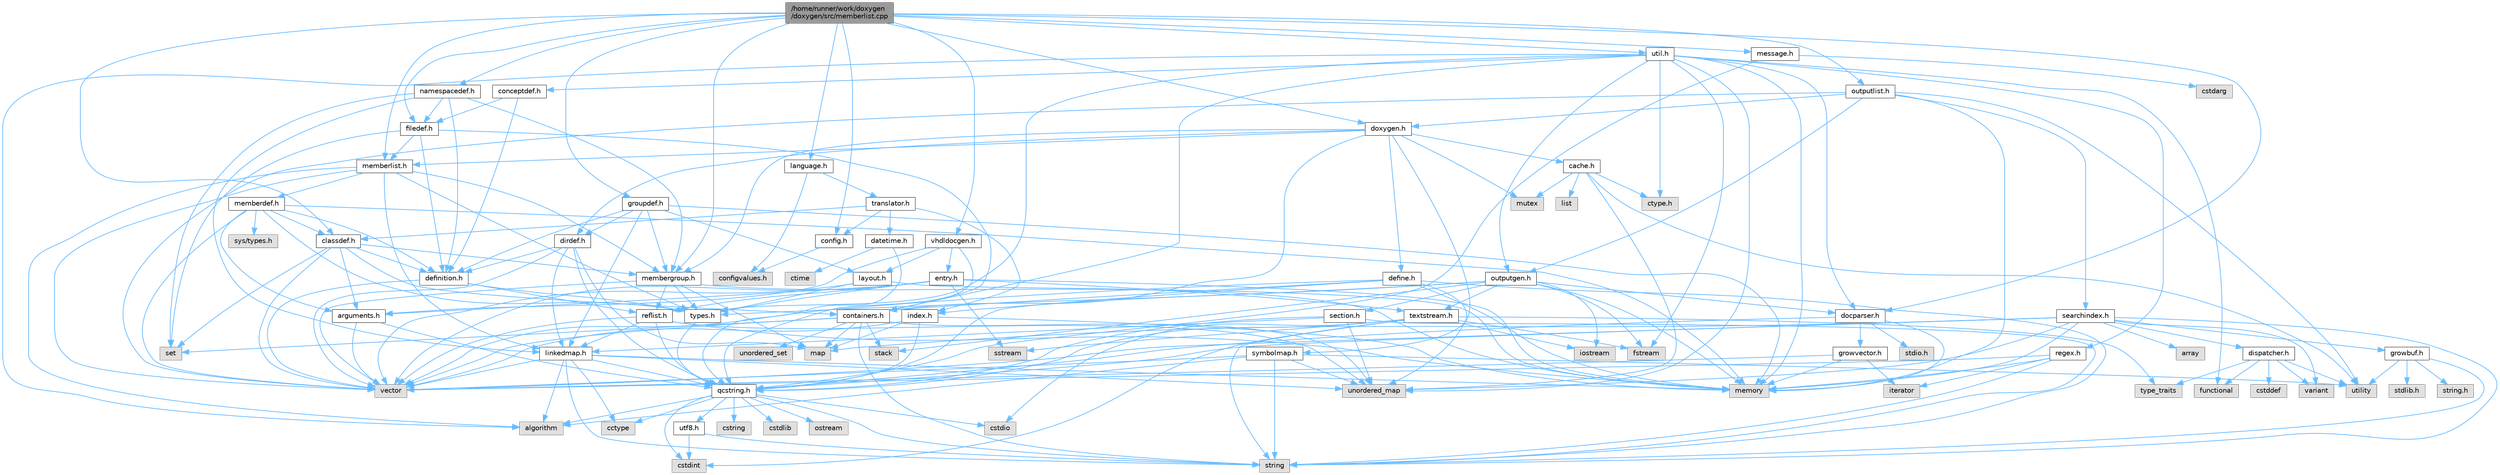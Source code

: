 digraph "/home/runner/work/doxygen/doxygen/src/memberlist.cpp"
{
 // INTERACTIVE_SVG=YES
 // LATEX_PDF_SIZE
  bgcolor="transparent";
  edge [fontname=Helvetica,fontsize=10,labelfontname=Helvetica,labelfontsize=10];
  node [fontname=Helvetica,fontsize=10,shape=box,height=0.2,width=0.4];
  Node1 [label="/home/runner/work/doxygen\l/doxygen/src/memberlist.cpp",height=0.2,width=0.4,color="gray40", fillcolor="grey60", style="filled", fontcolor="black",tooltip=" "];
  Node1 -> Node2 [color="steelblue1",style="solid"];
  Node2 [label="memberlist.h",height=0.2,width=0.4,color="grey40", fillcolor="white", style="filled",URL="$dd/d78/memberlist_8h.html",tooltip=" "];
  Node2 -> Node3 [color="steelblue1",style="solid"];
  Node3 [label="vector",height=0.2,width=0.4,color="grey60", fillcolor="#E0E0E0", style="filled",tooltip=" "];
  Node2 -> Node4 [color="steelblue1",style="solid"];
  Node4 [label="algorithm",height=0.2,width=0.4,color="grey60", fillcolor="#E0E0E0", style="filled",tooltip=" "];
  Node2 -> Node5 [color="steelblue1",style="solid"];
  Node5 [label="memberdef.h",height=0.2,width=0.4,color="grey40", fillcolor="white", style="filled",URL="$d4/d46/memberdef_8h.html",tooltip=" "];
  Node5 -> Node3 [color="steelblue1",style="solid"];
  Node5 -> Node6 [color="steelblue1",style="solid"];
  Node6 [label="memory",height=0.2,width=0.4,color="grey60", fillcolor="#E0E0E0", style="filled",tooltip=" "];
  Node5 -> Node7 [color="steelblue1",style="solid"];
  Node7 [label="sys/types.h",height=0.2,width=0.4,color="grey60", fillcolor="#E0E0E0", style="filled",tooltip=" "];
  Node5 -> Node8 [color="steelblue1",style="solid"];
  Node8 [label="types.h",height=0.2,width=0.4,color="grey40", fillcolor="white", style="filled",URL="$d9/d49/types_8h.html",tooltip="This file contains a number of basic enums and types."];
  Node8 -> Node9 [color="steelblue1",style="solid"];
  Node9 [label="qcstring.h",height=0.2,width=0.4,color="grey40", fillcolor="white", style="filled",URL="$d7/d5c/qcstring_8h.html",tooltip=" "];
  Node9 -> Node10 [color="steelblue1",style="solid"];
  Node10 [label="string",height=0.2,width=0.4,color="grey60", fillcolor="#E0E0E0", style="filled",tooltip=" "];
  Node9 -> Node4 [color="steelblue1",style="solid"];
  Node9 -> Node11 [color="steelblue1",style="solid"];
  Node11 [label="cctype",height=0.2,width=0.4,color="grey60", fillcolor="#E0E0E0", style="filled",tooltip=" "];
  Node9 -> Node12 [color="steelblue1",style="solid"];
  Node12 [label="cstring",height=0.2,width=0.4,color="grey60", fillcolor="#E0E0E0", style="filled",tooltip=" "];
  Node9 -> Node13 [color="steelblue1",style="solid"];
  Node13 [label="cstdio",height=0.2,width=0.4,color="grey60", fillcolor="#E0E0E0", style="filled",tooltip=" "];
  Node9 -> Node14 [color="steelblue1",style="solid"];
  Node14 [label="cstdlib",height=0.2,width=0.4,color="grey60", fillcolor="#E0E0E0", style="filled",tooltip=" "];
  Node9 -> Node15 [color="steelblue1",style="solid"];
  Node15 [label="cstdint",height=0.2,width=0.4,color="grey60", fillcolor="#E0E0E0", style="filled",tooltip=" "];
  Node9 -> Node16 [color="steelblue1",style="solid"];
  Node16 [label="ostream",height=0.2,width=0.4,color="grey60", fillcolor="#E0E0E0", style="filled",tooltip=" "];
  Node9 -> Node17 [color="steelblue1",style="solid"];
  Node17 [label="utf8.h",height=0.2,width=0.4,color="grey40", fillcolor="white", style="filled",URL="$db/d7c/utf8_8h.html",tooltip="Various UTF8 related helper functions."];
  Node17 -> Node15 [color="steelblue1",style="solid"];
  Node17 -> Node10 [color="steelblue1",style="solid"];
  Node5 -> Node18 [color="steelblue1",style="solid"];
  Node18 [label="definition.h",height=0.2,width=0.4,color="grey40", fillcolor="white", style="filled",URL="$df/da1/definition_8h.html",tooltip=" "];
  Node18 -> Node3 [color="steelblue1",style="solid"];
  Node18 -> Node8 [color="steelblue1",style="solid"];
  Node18 -> Node19 [color="steelblue1",style="solid"];
  Node19 [label="reflist.h",height=0.2,width=0.4,color="grey40", fillcolor="white", style="filled",URL="$d1/d02/reflist_8h.html",tooltip=" "];
  Node19 -> Node3 [color="steelblue1",style="solid"];
  Node19 -> Node20 [color="steelblue1",style="solid"];
  Node20 [label="unordered_map",height=0.2,width=0.4,color="grey60", fillcolor="#E0E0E0", style="filled",tooltip=" "];
  Node19 -> Node6 [color="steelblue1",style="solid"];
  Node19 -> Node9 [color="steelblue1",style="solid"];
  Node19 -> Node21 [color="steelblue1",style="solid"];
  Node21 [label="linkedmap.h",height=0.2,width=0.4,color="grey40", fillcolor="white", style="filled",URL="$da/de1/linkedmap_8h.html",tooltip=" "];
  Node21 -> Node20 [color="steelblue1",style="solid"];
  Node21 -> Node3 [color="steelblue1",style="solid"];
  Node21 -> Node6 [color="steelblue1",style="solid"];
  Node21 -> Node10 [color="steelblue1",style="solid"];
  Node21 -> Node4 [color="steelblue1",style="solid"];
  Node21 -> Node11 [color="steelblue1",style="solid"];
  Node21 -> Node9 [color="steelblue1",style="solid"];
  Node5 -> Node22 [color="steelblue1",style="solid"];
  Node22 [label="arguments.h",height=0.2,width=0.4,color="grey40", fillcolor="white", style="filled",URL="$df/d9b/arguments_8h.html",tooltip=" "];
  Node22 -> Node3 [color="steelblue1",style="solid"];
  Node22 -> Node9 [color="steelblue1",style="solid"];
  Node5 -> Node23 [color="steelblue1",style="solid"];
  Node23 [label="classdef.h",height=0.2,width=0.4,color="grey40", fillcolor="white", style="filled",URL="$d1/da6/classdef_8h.html",tooltip=" "];
  Node23 -> Node3 [color="steelblue1",style="solid"];
  Node23 -> Node24 [color="steelblue1",style="solid"];
  Node24 [label="set",height=0.2,width=0.4,color="grey60", fillcolor="#E0E0E0", style="filled",tooltip=" "];
  Node23 -> Node25 [color="steelblue1",style="solid"];
  Node25 [label="containers.h",height=0.2,width=0.4,color="grey40", fillcolor="white", style="filled",URL="$d5/d75/containers_8h.html",tooltip=" "];
  Node25 -> Node3 [color="steelblue1",style="solid"];
  Node25 -> Node10 [color="steelblue1",style="solid"];
  Node25 -> Node24 [color="steelblue1",style="solid"];
  Node25 -> Node26 [color="steelblue1",style="solid"];
  Node26 [label="map",height=0.2,width=0.4,color="grey60", fillcolor="#E0E0E0", style="filled",tooltip=" "];
  Node25 -> Node27 [color="steelblue1",style="solid"];
  Node27 [label="unordered_set",height=0.2,width=0.4,color="grey60", fillcolor="#E0E0E0", style="filled",tooltip=" "];
  Node25 -> Node20 [color="steelblue1",style="solid"];
  Node25 -> Node28 [color="steelblue1",style="solid"];
  Node28 [label="stack",height=0.2,width=0.4,color="grey60", fillcolor="#E0E0E0", style="filled",tooltip=" "];
  Node23 -> Node18 [color="steelblue1",style="solid"];
  Node23 -> Node22 [color="steelblue1",style="solid"];
  Node23 -> Node29 [color="steelblue1",style="solid"];
  Node29 [label="membergroup.h",height=0.2,width=0.4,color="grey40", fillcolor="white", style="filled",URL="$d9/d11/membergroup_8h.html",tooltip=" "];
  Node29 -> Node3 [color="steelblue1",style="solid"];
  Node29 -> Node26 [color="steelblue1",style="solid"];
  Node29 -> Node6 [color="steelblue1",style="solid"];
  Node29 -> Node8 [color="steelblue1",style="solid"];
  Node29 -> Node19 [color="steelblue1",style="solid"];
  Node2 -> Node21 [color="steelblue1",style="solid"];
  Node2 -> Node8 [color="steelblue1",style="solid"];
  Node2 -> Node29 [color="steelblue1",style="solid"];
  Node1 -> Node23 [color="steelblue1",style="solid"];
  Node1 -> Node30 [color="steelblue1",style="solid"];
  Node30 [label="message.h",height=0.2,width=0.4,color="grey40", fillcolor="white", style="filled",URL="$d2/d0d/message_8h.html",tooltip=" "];
  Node30 -> Node31 [color="steelblue1",style="solid"];
  Node31 [label="cstdarg",height=0.2,width=0.4,color="grey60", fillcolor="#E0E0E0", style="filled",tooltip=" "];
  Node30 -> Node9 [color="steelblue1",style="solid"];
  Node1 -> Node32 [color="steelblue1",style="solid"];
  Node32 [label="util.h",height=0.2,width=0.4,color="grey40", fillcolor="white", style="filled",URL="$d8/d3c/util_8h.html",tooltip="A bunch of utility functions."];
  Node32 -> Node6 [color="steelblue1",style="solid"];
  Node32 -> Node20 [color="steelblue1",style="solid"];
  Node32 -> Node4 [color="steelblue1",style="solid"];
  Node32 -> Node33 [color="steelblue1",style="solid"];
  Node33 [label="functional",height=0.2,width=0.4,color="grey60", fillcolor="#E0E0E0", style="filled",tooltip=" "];
  Node32 -> Node34 [color="steelblue1",style="solid"];
  Node34 [label="fstream",height=0.2,width=0.4,color="grey60", fillcolor="#E0E0E0", style="filled",tooltip=" "];
  Node32 -> Node35 [color="steelblue1",style="solid"];
  Node35 [label="ctype.h",height=0.2,width=0.4,color="grey60", fillcolor="#E0E0E0", style="filled",tooltip=" "];
  Node32 -> Node8 [color="steelblue1",style="solid"];
  Node32 -> Node36 [color="steelblue1",style="solid"];
  Node36 [label="docparser.h",height=0.2,width=0.4,color="grey40", fillcolor="white", style="filled",URL="$de/d9c/docparser_8h.html",tooltip=" "];
  Node36 -> Node37 [color="steelblue1",style="solid"];
  Node37 [label="stdio.h",height=0.2,width=0.4,color="grey60", fillcolor="#E0E0E0", style="filled",tooltip=" "];
  Node36 -> Node6 [color="steelblue1",style="solid"];
  Node36 -> Node9 [color="steelblue1",style="solid"];
  Node36 -> Node38 [color="steelblue1",style="solid"];
  Node38 [label="growvector.h",height=0.2,width=0.4,color="grey40", fillcolor="white", style="filled",URL="$d7/d50/growvector_8h.html",tooltip=" "];
  Node38 -> Node3 [color="steelblue1",style="solid"];
  Node38 -> Node6 [color="steelblue1",style="solid"];
  Node38 -> Node39 [color="steelblue1",style="solid"];
  Node39 [label="iterator",height=0.2,width=0.4,color="grey60", fillcolor="#E0E0E0", style="filled",tooltip=" "];
  Node32 -> Node25 [color="steelblue1",style="solid"];
  Node32 -> Node40 [color="steelblue1",style="solid"];
  Node40 [label="outputgen.h",height=0.2,width=0.4,color="grey40", fillcolor="white", style="filled",URL="$df/d06/outputgen_8h.html",tooltip=" "];
  Node40 -> Node6 [color="steelblue1",style="solid"];
  Node40 -> Node28 [color="steelblue1",style="solid"];
  Node40 -> Node41 [color="steelblue1",style="solid"];
  Node41 [label="iostream",height=0.2,width=0.4,color="grey60", fillcolor="#E0E0E0", style="filled",tooltip=" "];
  Node40 -> Node34 [color="steelblue1",style="solid"];
  Node40 -> Node8 [color="steelblue1",style="solid"];
  Node40 -> Node42 [color="steelblue1",style="solid"];
  Node42 [label="index.h",height=0.2,width=0.4,color="grey40", fillcolor="white", style="filled",URL="$d1/db5/index_8h.html",tooltip=" "];
  Node42 -> Node6 [color="steelblue1",style="solid"];
  Node42 -> Node3 [color="steelblue1",style="solid"];
  Node42 -> Node26 [color="steelblue1",style="solid"];
  Node42 -> Node9 [color="steelblue1",style="solid"];
  Node40 -> Node43 [color="steelblue1",style="solid"];
  Node43 [label="section.h",height=0.2,width=0.4,color="grey40", fillcolor="white", style="filled",URL="$d1/d2a/section_8h.html",tooltip=" "];
  Node43 -> Node10 [color="steelblue1",style="solid"];
  Node43 -> Node20 [color="steelblue1",style="solid"];
  Node43 -> Node9 [color="steelblue1",style="solid"];
  Node43 -> Node21 [color="steelblue1",style="solid"];
  Node40 -> Node44 [color="steelblue1",style="solid"];
  Node44 [label="textstream.h",height=0.2,width=0.4,color="grey40", fillcolor="white", style="filled",URL="$d4/d7d/textstream_8h.html",tooltip=" "];
  Node44 -> Node10 [color="steelblue1",style="solid"];
  Node44 -> Node41 [color="steelblue1",style="solid"];
  Node44 -> Node45 [color="steelblue1",style="solid"];
  Node45 [label="sstream",height=0.2,width=0.4,color="grey60", fillcolor="#E0E0E0", style="filled",tooltip=" "];
  Node44 -> Node15 [color="steelblue1",style="solid"];
  Node44 -> Node13 [color="steelblue1",style="solid"];
  Node44 -> Node34 [color="steelblue1",style="solid"];
  Node44 -> Node46 [color="steelblue1",style="solid"];
  Node46 [label="type_traits",height=0.2,width=0.4,color="grey60", fillcolor="#E0E0E0", style="filled",tooltip=" "];
  Node44 -> Node9 [color="steelblue1",style="solid"];
  Node40 -> Node36 [color="steelblue1",style="solid"];
  Node32 -> Node47 [color="steelblue1",style="solid"];
  Node47 [label="regex.h",height=0.2,width=0.4,color="grey40", fillcolor="white", style="filled",URL="$d1/d21/regex_8h.html",tooltip=" "];
  Node47 -> Node6 [color="steelblue1",style="solid"];
  Node47 -> Node10 [color="steelblue1",style="solid"];
  Node47 -> Node3 [color="steelblue1",style="solid"];
  Node47 -> Node39 [color="steelblue1",style="solid"];
  Node32 -> Node48 [color="steelblue1",style="solid"];
  Node48 [label="conceptdef.h",height=0.2,width=0.4,color="grey40", fillcolor="white", style="filled",URL="$da/df1/conceptdef_8h.html",tooltip=" "];
  Node48 -> Node18 [color="steelblue1",style="solid"];
  Node48 -> Node49 [color="steelblue1",style="solid"];
  Node49 [label="filedef.h",height=0.2,width=0.4,color="grey40", fillcolor="white", style="filled",URL="$d4/d3a/filedef_8h.html",tooltip=" "];
  Node49 -> Node24 [color="steelblue1",style="solid"];
  Node49 -> Node18 [color="steelblue1",style="solid"];
  Node49 -> Node2 [color="steelblue1",style="solid"];
  Node49 -> Node25 [color="steelblue1",style="solid"];
  Node1 -> Node50 [color="steelblue1",style="solid"];
  Node50 [label="language.h",height=0.2,width=0.4,color="grey40", fillcolor="white", style="filled",URL="$d8/dce/language_8h.html",tooltip=" "];
  Node50 -> Node51 [color="steelblue1",style="solid"];
  Node51 [label="translator.h",height=0.2,width=0.4,color="grey40", fillcolor="white", style="filled",URL="$d9/df1/translator_8h.html",tooltip=" "];
  Node51 -> Node23 [color="steelblue1",style="solid"];
  Node51 -> Node52 [color="steelblue1",style="solid"];
  Node52 [label="config.h",height=0.2,width=0.4,color="grey40", fillcolor="white", style="filled",URL="$db/d16/config_8h.html",tooltip=" "];
  Node52 -> Node53 [color="steelblue1",style="solid"];
  Node53 [label="configvalues.h",height=0.2,width=0.4,color="grey60", fillcolor="#E0E0E0", style="filled",tooltip=" "];
  Node51 -> Node54 [color="steelblue1",style="solid"];
  Node54 [label="datetime.h",height=0.2,width=0.4,color="grey40", fillcolor="white", style="filled",URL="$de/d1b/datetime_8h.html",tooltip=" "];
  Node54 -> Node55 [color="steelblue1",style="solid"];
  Node55 [label="ctime",height=0.2,width=0.4,color="grey60", fillcolor="#E0E0E0", style="filled",tooltip=" "];
  Node54 -> Node9 [color="steelblue1",style="solid"];
  Node51 -> Node42 [color="steelblue1",style="solid"];
  Node50 -> Node53 [color="steelblue1",style="solid"];
  Node1 -> Node56 [color="steelblue1",style="solid"];
  Node56 [label="doxygen.h",height=0.2,width=0.4,color="grey40", fillcolor="white", style="filled",URL="$d1/da1/doxygen_8h.html",tooltip=" "];
  Node56 -> Node57 [color="steelblue1",style="solid"];
  Node57 [label="mutex",height=0.2,width=0.4,color="grey60", fillcolor="#E0E0E0", style="filled",tooltip=" "];
  Node56 -> Node25 [color="steelblue1",style="solid"];
  Node56 -> Node29 [color="steelblue1",style="solid"];
  Node56 -> Node58 [color="steelblue1",style="solid"];
  Node58 [label="dirdef.h",height=0.2,width=0.4,color="grey40", fillcolor="white", style="filled",URL="$d6/d15/dirdef_8h.html",tooltip=" "];
  Node58 -> Node3 [color="steelblue1",style="solid"];
  Node58 -> Node26 [color="steelblue1",style="solid"];
  Node58 -> Node9 [color="steelblue1",style="solid"];
  Node58 -> Node21 [color="steelblue1",style="solid"];
  Node58 -> Node18 [color="steelblue1",style="solid"];
  Node56 -> Node2 [color="steelblue1",style="solid"];
  Node56 -> Node59 [color="steelblue1",style="solid"];
  Node59 [label="define.h",height=0.2,width=0.4,color="grey40", fillcolor="white", style="filled",URL="$df/d67/define_8h.html",tooltip=" "];
  Node59 -> Node3 [color="steelblue1",style="solid"];
  Node59 -> Node6 [color="steelblue1",style="solid"];
  Node59 -> Node10 [color="steelblue1",style="solid"];
  Node59 -> Node20 [color="steelblue1",style="solid"];
  Node59 -> Node9 [color="steelblue1",style="solid"];
  Node59 -> Node25 [color="steelblue1",style="solid"];
  Node56 -> Node60 [color="steelblue1",style="solid"];
  Node60 [label="cache.h",height=0.2,width=0.4,color="grey40", fillcolor="white", style="filled",URL="$d3/d26/cache_8h.html",tooltip=" "];
  Node60 -> Node61 [color="steelblue1",style="solid"];
  Node61 [label="list",height=0.2,width=0.4,color="grey60", fillcolor="#E0E0E0", style="filled",tooltip=" "];
  Node60 -> Node20 [color="steelblue1",style="solid"];
  Node60 -> Node57 [color="steelblue1",style="solid"];
  Node60 -> Node62 [color="steelblue1",style="solid"];
  Node62 [label="utility",height=0.2,width=0.4,color="grey60", fillcolor="#E0E0E0", style="filled",tooltip=" "];
  Node60 -> Node35 [color="steelblue1",style="solid"];
  Node56 -> Node63 [color="steelblue1",style="solid"];
  Node63 [label="symbolmap.h",height=0.2,width=0.4,color="grey40", fillcolor="white", style="filled",URL="$d7/ddd/symbolmap_8h.html",tooltip=" "];
  Node63 -> Node4 [color="steelblue1",style="solid"];
  Node63 -> Node20 [color="steelblue1",style="solid"];
  Node63 -> Node3 [color="steelblue1",style="solid"];
  Node63 -> Node10 [color="steelblue1",style="solid"];
  Node63 -> Node62 [color="steelblue1",style="solid"];
  Node1 -> Node64 [color="steelblue1",style="solid"];
  Node64 [label="outputlist.h",height=0.2,width=0.4,color="grey40", fillcolor="white", style="filled",URL="$d2/db9/outputlist_8h.html",tooltip=" "];
  Node64 -> Node62 [color="steelblue1",style="solid"];
  Node64 -> Node3 [color="steelblue1",style="solid"];
  Node64 -> Node6 [color="steelblue1",style="solid"];
  Node64 -> Node40 [color="steelblue1",style="solid"];
  Node64 -> Node65 [color="steelblue1",style="solid"];
  Node65 [label="searchindex.h",height=0.2,width=0.4,color="grey40", fillcolor="white", style="filled",URL="$de/d07/searchindex_8h.html",tooltip="Web server based search engine."];
  Node65 -> Node6 [color="steelblue1",style="solid"];
  Node65 -> Node3 [color="steelblue1",style="solid"];
  Node65 -> Node26 [color="steelblue1",style="solid"];
  Node65 -> Node20 [color="steelblue1",style="solid"];
  Node65 -> Node10 [color="steelblue1",style="solid"];
  Node65 -> Node66 [color="steelblue1",style="solid"];
  Node66 [label="array",height=0.2,width=0.4,color="grey60", fillcolor="#E0E0E0", style="filled",tooltip=" "];
  Node65 -> Node67 [color="steelblue1",style="solid"];
  Node67 [label="variant",height=0.2,width=0.4,color="grey60", fillcolor="#E0E0E0", style="filled",tooltip=" "];
  Node65 -> Node9 [color="steelblue1",style="solid"];
  Node65 -> Node68 [color="steelblue1",style="solid"];
  Node68 [label="growbuf.h",height=0.2,width=0.4,color="grey40", fillcolor="white", style="filled",URL="$dd/d72/growbuf_8h.html",tooltip=" "];
  Node68 -> Node62 [color="steelblue1",style="solid"];
  Node68 -> Node69 [color="steelblue1",style="solid"];
  Node69 [label="stdlib.h",height=0.2,width=0.4,color="grey60", fillcolor="#E0E0E0", style="filled",tooltip=" "];
  Node68 -> Node70 [color="steelblue1",style="solid"];
  Node70 [label="string.h",height=0.2,width=0.4,color="grey60", fillcolor="#E0E0E0", style="filled",tooltip=" "];
  Node68 -> Node10 [color="steelblue1",style="solid"];
  Node65 -> Node71 [color="steelblue1",style="solid"];
  Node71 [label="dispatcher.h",height=0.2,width=0.4,color="grey40", fillcolor="white", style="filled",URL="$da/d73/dispatcher_8h.html",tooltip=" "];
  Node71 -> Node72 [color="steelblue1",style="solid"];
  Node72 [label="cstddef",height=0.2,width=0.4,color="grey60", fillcolor="#E0E0E0", style="filled",tooltip=" "];
  Node71 -> Node62 [color="steelblue1",style="solid"];
  Node71 -> Node33 [color="steelblue1",style="solid"];
  Node71 -> Node67 [color="steelblue1",style="solid"];
  Node71 -> Node46 [color="steelblue1",style="solid"];
  Node64 -> Node56 [color="steelblue1",style="solid"];
  Node1 -> Node73 [color="steelblue1",style="solid"];
  Node73 [label="groupdef.h",height=0.2,width=0.4,color="grey40", fillcolor="white", style="filled",URL="$d1/de6/groupdef_8h.html",tooltip=" "];
  Node73 -> Node6 [color="steelblue1",style="solid"];
  Node73 -> Node18 [color="steelblue1",style="solid"];
  Node73 -> Node58 [color="steelblue1",style="solid"];
  Node73 -> Node74 [color="steelblue1",style="solid"];
  Node74 [label="layout.h",height=0.2,width=0.4,color="grey40", fillcolor="white", style="filled",URL="$db/d51/layout_8h.html",tooltip=" "];
  Node74 -> Node6 [color="steelblue1",style="solid"];
  Node74 -> Node3 [color="steelblue1",style="solid"];
  Node74 -> Node8 [color="steelblue1",style="solid"];
  Node73 -> Node29 [color="steelblue1",style="solid"];
  Node73 -> Node21 [color="steelblue1",style="solid"];
  Node1 -> Node75 [color="steelblue1",style="solid"];
  Node75 [label="vhdldocgen.h",height=0.2,width=0.4,color="grey40", fillcolor="white", style="filled",URL="$dd/dec/vhdldocgen_8h.html",tooltip=" "];
  Node75 -> Node9 [color="steelblue1",style="solid"];
  Node75 -> Node74 [color="steelblue1",style="solid"];
  Node75 -> Node22 [color="steelblue1",style="solid"];
  Node75 -> Node76 [color="steelblue1",style="solid"];
  Node76 [label="entry.h",height=0.2,width=0.4,color="grey40", fillcolor="white", style="filled",URL="$d1/dc6/entry_8h.html",tooltip=" "];
  Node76 -> Node3 [color="steelblue1",style="solid"];
  Node76 -> Node6 [color="steelblue1",style="solid"];
  Node76 -> Node45 [color="steelblue1",style="solid"];
  Node76 -> Node8 [color="steelblue1",style="solid"];
  Node76 -> Node22 [color="steelblue1",style="solid"];
  Node76 -> Node19 [color="steelblue1",style="solid"];
  Node76 -> Node44 [color="steelblue1",style="solid"];
  Node1 -> Node77 [color="steelblue1",style="solid"];
  Node77 [label="namespacedef.h",height=0.2,width=0.4,color="grey40", fillcolor="white", style="filled",URL="$d7/d97/namespacedef_8h.html",tooltip=" "];
  Node77 -> Node24 [color="steelblue1",style="solid"];
  Node77 -> Node18 [color="steelblue1",style="solid"];
  Node77 -> Node49 [color="steelblue1",style="solid"];
  Node77 -> Node21 [color="steelblue1",style="solid"];
  Node77 -> Node29 [color="steelblue1",style="solid"];
  Node1 -> Node49 [color="steelblue1",style="solid"];
  Node1 -> Node29 [color="steelblue1",style="solid"];
  Node1 -> Node52 [color="steelblue1",style="solid"];
  Node1 -> Node36 [color="steelblue1",style="solid"];
}
